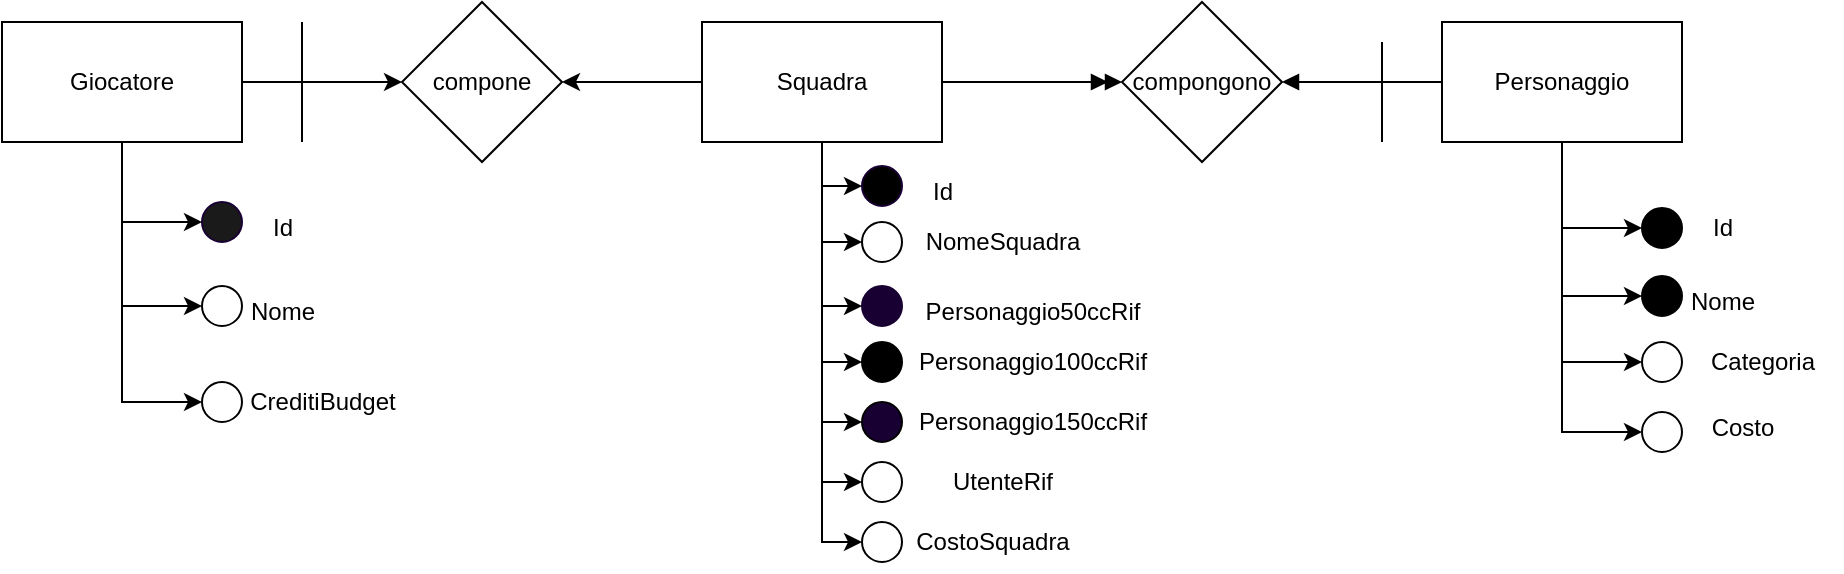 <mxfile version="24.1.0" type="device">
  <diagram name="Pagina-1" id="-MVrwELJsgAgIXyly0wF">
    <mxGraphModel dx="1877" dy="655" grid="1" gridSize="10" guides="1" tooltips="1" connect="1" arrows="1" fold="1" page="1" pageScale="1" pageWidth="827" pageHeight="1169" math="0" shadow="0">
      <root>
        <mxCell id="0" />
        <mxCell id="1" parent="0" />
        <mxCell id="JPYUiOiGbo7IQ6j7rUsW-7" style="edgeStyle=orthogonalEdgeStyle;rounded=0;orthogonalLoop=1;jettySize=auto;html=1;entryX=0;entryY=0.5;entryDx=0;entryDy=0;" edge="1" parent="1" source="JPYUiOiGbo7IQ6j7rUsW-2" target="JPYUiOiGbo7IQ6j7rUsW-5">
          <mxGeometry relative="1" as="geometry" />
        </mxCell>
        <mxCell id="JPYUiOiGbo7IQ6j7rUsW-15" style="edgeStyle=orthogonalEdgeStyle;rounded=0;orthogonalLoop=1;jettySize=auto;html=1;entryX=0;entryY=0.5;entryDx=0;entryDy=0;" edge="1" parent="1" source="JPYUiOiGbo7IQ6j7rUsW-2" target="JPYUiOiGbo7IQ6j7rUsW-11">
          <mxGeometry relative="1" as="geometry" />
        </mxCell>
        <mxCell id="JPYUiOiGbo7IQ6j7rUsW-18" style="edgeStyle=orthogonalEdgeStyle;rounded=0;orthogonalLoop=1;jettySize=auto;html=1;entryX=0;entryY=0.5;entryDx=0;entryDy=0;" edge="1" parent="1" source="JPYUiOiGbo7IQ6j7rUsW-2" target="JPYUiOiGbo7IQ6j7rUsW-13">
          <mxGeometry relative="1" as="geometry" />
        </mxCell>
        <mxCell id="JPYUiOiGbo7IQ6j7rUsW-25" style="edgeStyle=orthogonalEdgeStyle;rounded=0;orthogonalLoop=1;jettySize=auto;html=1;entryX=0;entryY=0.5;entryDx=0;entryDy=0;" edge="1" parent="1" source="JPYUiOiGbo7IQ6j7rUsW-2" target="JPYUiOiGbo7IQ6j7rUsW-23">
          <mxGeometry relative="1" as="geometry" />
        </mxCell>
        <mxCell id="JPYUiOiGbo7IQ6j7rUsW-2" value="Giocatore" style="rounded=0;whiteSpace=wrap;html=1;" vertex="1" parent="1">
          <mxGeometry x="-30" y="210" width="120" height="60" as="geometry" />
        </mxCell>
        <mxCell id="JPYUiOiGbo7IQ6j7rUsW-9" style="edgeStyle=orthogonalEdgeStyle;rounded=0;orthogonalLoop=1;jettySize=auto;html=1;entryX=1;entryY=0.5;entryDx=0;entryDy=0;endArrow=block;endFill=1;" edge="1" parent="1" source="JPYUiOiGbo7IQ6j7rUsW-3" target="JPYUiOiGbo7IQ6j7rUsW-6">
          <mxGeometry relative="1" as="geometry" />
        </mxCell>
        <mxCell id="JPYUiOiGbo7IQ6j7rUsW-52" style="edgeStyle=orthogonalEdgeStyle;rounded=0;orthogonalLoop=1;jettySize=auto;html=1;entryX=0;entryY=0.5;entryDx=0;entryDy=0;" edge="1" parent="1" source="JPYUiOiGbo7IQ6j7rUsW-3" target="JPYUiOiGbo7IQ6j7rUsW-35">
          <mxGeometry relative="1" as="geometry" />
        </mxCell>
        <mxCell id="JPYUiOiGbo7IQ6j7rUsW-53" style="edgeStyle=orthogonalEdgeStyle;rounded=0;orthogonalLoop=1;jettySize=auto;html=1;entryX=0;entryY=0.5;entryDx=0;entryDy=0;" edge="1" parent="1" source="JPYUiOiGbo7IQ6j7rUsW-3" target="JPYUiOiGbo7IQ6j7rUsW-37">
          <mxGeometry relative="1" as="geometry" />
        </mxCell>
        <mxCell id="JPYUiOiGbo7IQ6j7rUsW-54" style="edgeStyle=orthogonalEdgeStyle;rounded=0;orthogonalLoop=1;jettySize=auto;html=1;entryX=0;entryY=0.5;entryDx=0;entryDy=0;" edge="1" parent="1" source="JPYUiOiGbo7IQ6j7rUsW-3" target="JPYUiOiGbo7IQ6j7rUsW-39">
          <mxGeometry relative="1" as="geometry" />
        </mxCell>
        <mxCell id="JPYUiOiGbo7IQ6j7rUsW-55" style="edgeStyle=orthogonalEdgeStyle;rounded=0;orthogonalLoop=1;jettySize=auto;html=1;entryX=0;entryY=0.5;entryDx=0;entryDy=0;" edge="1" parent="1" source="JPYUiOiGbo7IQ6j7rUsW-3" target="JPYUiOiGbo7IQ6j7rUsW-41">
          <mxGeometry relative="1" as="geometry" />
        </mxCell>
        <mxCell id="JPYUiOiGbo7IQ6j7rUsW-3" value="Personaggio" style="rounded=0;whiteSpace=wrap;html=1;" vertex="1" parent="1">
          <mxGeometry x="690" y="210" width="120" height="60" as="geometry" />
        </mxCell>
        <mxCell id="JPYUiOiGbo7IQ6j7rUsW-8" style="edgeStyle=orthogonalEdgeStyle;rounded=0;orthogonalLoop=1;jettySize=auto;html=1;entryX=1;entryY=0.5;entryDx=0;entryDy=0;" edge="1" parent="1" source="JPYUiOiGbo7IQ6j7rUsW-4" target="JPYUiOiGbo7IQ6j7rUsW-5">
          <mxGeometry relative="1" as="geometry" />
        </mxCell>
        <mxCell id="JPYUiOiGbo7IQ6j7rUsW-10" style="edgeStyle=orthogonalEdgeStyle;rounded=0;orthogonalLoop=1;jettySize=auto;html=1;entryX=0;entryY=0.5;entryDx=0;entryDy=0;endArrow=doubleBlock;endFill=1;" edge="1" parent="1" source="JPYUiOiGbo7IQ6j7rUsW-4" target="JPYUiOiGbo7IQ6j7rUsW-6">
          <mxGeometry relative="1" as="geometry" />
        </mxCell>
        <mxCell id="JPYUiOiGbo7IQ6j7rUsW-43" style="edgeStyle=orthogonalEdgeStyle;rounded=0;orthogonalLoop=1;jettySize=auto;html=1;entryX=0;entryY=0.5;entryDx=0;entryDy=0;" edge="1" parent="1" source="JPYUiOiGbo7IQ6j7rUsW-4" target="JPYUiOiGbo7IQ6j7rUsW-19">
          <mxGeometry relative="1" as="geometry" />
        </mxCell>
        <mxCell id="JPYUiOiGbo7IQ6j7rUsW-44" style="edgeStyle=orthogonalEdgeStyle;rounded=0;orthogonalLoop=1;jettySize=auto;html=1;entryX=0;entryY=0.5;entryDx=0;entryDy=0;" edge="1" parent="1" source="JPYUiOiGbo7IQ6j7rUsW-4" target="JPYUiOiGbo7IQ6j7rUsW-21">
          <mxGeometry relative="1" as="geometry" />
        </mxCell>
        <mxCell id="JPYUiOiGbo7IQ6j7rUsW-45" style="edgeStyle=orthogonalEdgeStyle;rounded=0;orthogonalLoop=1;jettySize=auto;html=1;entryX=0;entryY=0.5;entryDx=0;entryDy=0;" edge="1" parent="1" source="JPYUiOiGbo7IQ6j7rUsW-4" target="JPYUiOiGbo7IQ6j7rUsW-26">
          <mxGeometry relative="1" as="geometry" />
        </mxCell>
        <mxCell id="JPYUiOiGbo7IQ6j7rUsW-46" style="edgeStyle=orthogonalEdgeStyle;rounded=0;orthogonalLoop=1;jettySize=auto;html=1;entryX=0;entryY=0.5;entryDx=0;entryDy=0;" edge="1" parent="1" source="JPYUiOiGbo7IQ6j7rUsW-4" target="JPYUiOiGbo7IQ6j7rUsW-28">
          <mxGeometry relative="1" as="geometry" />
        </mxCell>
        <mxCell id="JPYUiOiGbo7IQ6j7rUsW-47" style="edgeStyle=orthogonalEdgeStyle;rounded=0;orthogonalLoop=1;jettySize=auto;html=1;entryX=0;entryY=0.5;entryDx=0;entryDy=0;" edge="1" parent="1" source="JPYUiOiGbo7IQ6j7rUsW-4" target="JPYUiOiGbo7IQ6j7rUsW-30">
          <mxGeometry relative="1" as="geometry" />
        </mxCell>
        <mxCell id="JPYUiOiGbo7IQ6j7rUsW-48" style="edgeStyle=orthogonalEdgeStyle;rounded=0;orthogonalLoop=1;jettySize=auto;html=1;entryX=0;entryY=0.5;entryDx=0;entryDy=0;" edge="1" parent="1" source="JPYUiOiGbo7IQ6j7rUsW-4" target="JPYUiOiGbo7IQ6j7rUsW-34">
          <mxGeometry relative="1" as="geometry" />
        </mxCell>
        <mxCell id="JPYUiOiGbo7IQ6j7rUsW-51" style="edgeStyle=orthogonalEdgeStyle;rounded=0;orthogonalLoop=1;jettySize=auto;html=1;entryX=0;entryY=0.5;entryDx=0;entryDy=0;" edge="1" parent="1" source="JPYUiOiGbo7IQ6j7rUsW-4" target="JPYUiOiGbo7IQ6j7rUsW-49">
          <mxGeometry relative="1" as="geometry" />
        </mxCell>
        <mxCell id="JPYUiOiGbo7IQ6j7rUsW-4" value="Squadra" style="rounded=0;whiteSpace=wrap;html=1;" vertex="1" parent="1">
          <mxGeometry x="320" y="210" width="120" height="60" as="geometry" />
        </mxCell>
        <mxCell id="JPYUiOiGbo7IQ6j7rUsW-5" value="compone" style="rhombus;whiteSpace=wrap;html=1;" vertex="1" parent="1">
          <mxGeometry x="170" y="200" width="80" height="80" as="geometry" />
        </mxCell>
        <mxCell id="JPYUiOiGbo7IQ6j7rUsW-6" value="compongono" style="rhombus;whiteSpace=wrap;html=1;" vertex="1" parent="1">
          <mxGeometry x="530" y="200" width="80" height="80" as="geometry" />
        </mxCell>
        <mxCell id="JPYUiOiGbo7IQ6j7rUsW-11" value="" style="ellipse;whiteSpace=wrap;html=1;aspect=fixed;strokeColor=#190033;fillColor=#1A1A1A;" vertex="1" parent="1">
          <mxGeometry x="70" y="300" width="20" height="20" as="geometry" />
        </mxCell>
        <mxCell id="JPYUiOiGbo7IQ6j7rUsW-12" value="Id" style="text;html=1;align=center;verticalAlign=middle;resizable=0;points=[];autosize=1;strokeColor=none;fillColor=none;" vertex="1" parent="1">
          <mxGeometry x="95" y="298" width="30" height="30" as="geometry" />
        </mxCell>
        <mxCell id="JPYUiOiGbo7IQ6j7rUsW-13" value="" style="ellipse;whiteSpace=wrap;html=1;aspect=fixed;" vertex="1" parent="1">
          <mxGeometry x="70" y="342" width="20" height="20" as="geometry" />
        </mxCell>
        <mxCell id="JPYUiOiGbo7IQ6j7rUsW-14" value="Nome" style="text;html=1;align=center;verticalAlign=middle;resizable=0;points=[];autosize=1;strokeColor=none;fillColor=none;" vertex="1" parent="1">
          <mxGeometry x="80" y="340" width="60" height="30" as="geometry" />
        </mxCell>
        <mxCell id="JPYUiOiGbo7IQ6j7rUsW-16" value="" style="endArrow=none;html=1;rounded=0;" edge="1" parent="1">
          <mxGeometry width="50" height="50" relative="1" as="geometry">
            <mxPoint x="660" y="270" as="sourcePoint" />
            <mxPoint x="660" y="220" as="targetPoint" />
            <Array as="points">
              <mxPoint x="660" y="240" />
            </Array>
          </mxGeometry>
        </mxCell>
        <mxCell id="JPYUiOiGbo7IQ6j7rUsW-17" value="" style="endArrow=none;html=1;rounded=0;" edge="1" parent="1">
          <mxGeometry width="50" height="50" relative="1" as="geometry">
            <mxPoint x="120" y="270" as="sourcePoint" />
            <mxPoint x="120" y="210" as="targetPoint" />
          </mxGeometry>
        </mxCell>
        <mxCell id="JPYUiOiGbo7IQ6j7rUsW-19" value="" style="ellipse;whiteSpace=wrap;html=1;aspect=fixed;strokeColor=#190033;fillColor=#000000;" vertex="1" parent="1">
          <mxGeometry x="400" y="282" width="20" height="20" as="geometry" />
        </mxCell>
        <mxCell id="JPYUiOiGbo7IQ6j7rUsW-20" value="Id" style="text;html=1;align=center;verticalAlign=middle;resizable=0;points=[];autosize=1;strokeColor=none;fillColor=none;" vertex="1" parent="1">
          <mxGeometry x="425" y="280" width="30" height="30" as="geometry" />
        </mxCell>
        <mxCell id="JPYUiOiGbo7IQ6j7rUsW-21" value="" style="ellipse;whiteSpace=wrap;html=1;aspect=fixed;" vertex="1" parent="1">
          <mxGeometry x="400" y="310" width="20" height="20" as="geometry" />
        </mxCell>
        <mxCell id="JPYUiOiGbo7IQ6j7rUsW-22" value="NomeSquadra" style="text;html=1;align=center;verticalAlign=middle;resizable=0;points=[];autosize=1;strokeColor=none;fillColor=none;" vertex="1" parent="1">
          <mxGeometry x="420" y="305" width="100" height="30" as="geometry" />
        </mxCell>
        <mxCell id="JPYUiOiGbo7IQ6j7rUsW-23" value="" style="ellipse;whiteSpace=wrap;html=1;aspect=fixed;" vertex="1" parent="1">
          <mxGeometry x="70" y="390" width="20" height="20" as="geometry" />
        </mxCell>
        <mxCell id="JPYUiOiGbo7IQ6j7rUsW-24" value="CreditiBudget" style="text;html=1;align=center;verticalAlign=middle;resizable=0;points=[];autosize=1;strokeColor=none;fillColor=none;" vertex="1" parent="1">
          <mxGeometry x="80" y="385" width="100" height="30" as="geometry" />
        </mxCell>
        <mxCell id="JPYUiOiGbo7IQ6j7rUsW-26" value="" style="ellipse;whiteSpace=wrap;html=1;aspect=fixed;strokeColor=#190033;fillColor=#190033;" vertex="1" parent="1">
          <mxGeometry x="400" y="342" width="20" height="20" as="geometry" />
        </mxCell>
        <mxCell id="JPYUiOiGbo7IQ6j7rUsW-27" value="Personaggio50ccRif" style="text;html=1;align=center;verticalAlign=middle;resizable=0;points=[];autosize=1;strokeColor=none;fillColor=none;" vertex="1" parent="1">
          <mxGeometry x="420" y="340" width="130" height="30" as="geometry" />
        </mxCell>
        <mxCell id="JPYUiOiGbo7IQ6j7rUsW-28" value="" style="ellipse;whiteSpace=wrap;html=1;aspect=fixed;fillColor=#000000;" vertex="1" parent="1">
          <mxGeometry x="400" y="370" width="20" height="20" as="geometry" />
        </mxCell>
        <mxCell id="JPYUiOiGbo7IQ6j7rUsW-29" value="Personaggio100ccRif" style="text;html=1;align=center;verticalAlign=middle;resizable=0;points=[];autosize=1;strokeColor=none;fillColor=none;" vertex="1" parent="1">
          <mxGeometry x="415" y="365" width="140" height="30" as="geometry" />
        </mxCell>
        <mxCell id="JPYUiOiGbo7IQ6j7rUsW-30" value="" style="ellipse;whiteSpace=wrap;html=1;aspect=fixed;fillColor=#190033;" vertex="1" parent="1">
          <mxGeometry x="400" y="400" width="20" height="20" as="geometry" />
        </mxCell>
        <mxCell id="JPYUiOiGbo7IQ6j7rUsW-31" value="Personaggio150ccRif" style="text;html=1;align=center;verticalAlign=middle;resizable=0;points=[];autosize=1;strokeColor=none;fillColor=none;" vertex="1" parent="1">
          <mxGeometry x="415" y="395" width="140" height="30" as="geometry" />
        </mxCell>
        <mxCell id="JPYUiOiGbo7IQ6j7rUsW-33" value="UtenteRif" style="text;html=1;align=center;verticalAlign=middle;resizable=0;points=[];autosize=1;strokeColor=none;fillColor=none;" vertex="1" parent="1">
          <mxGeometry x="435" y="425" width="70" height="30" as="geometry" />
        </mxCell>
        <mxCell id="JPYUiOiGbo7IQ6j7rUsW-34" value="" style="ellipse;whiteSpace=wrap;html=1;aspect=fixed;" vertex="1" parent="1">
          <mxGeometry x="400" y="430" width="20" height="20" as="geometry" />
        </mxCell>
        <mxCell id="JPYUiOiGbo7IQ6j7rUsW-35" value="" style="ellipse;whiteSpace=wrap;html=1;aspect=fixed;strokeColor=#000000;fillColor=#000000;" vertex="1" parent="1">
          <mxGeometry x="790" y="303" width="20" height="20" as="geometry" />
        </mxCell>
        <mxCell id="JPYUiOiGbo7IQ6j7rUsW-36" value="Id" style="text;html=1;align=center;verticalAlign=middle;resizable=0;points=[];autosize=1;strokeColor=none;fillColor=none;" vertex="1" parent="1">
          <mxGeometry x="815" y="298" width="30" height="30" as="geometry" />
        </mxCell>
        <mxCell id="JPYUiOiGbo7IQ6j7rUsW-37" value="" style="ellipse;whiteSpace=wrap;html=1;aspect=fixed;strokeColor=#000000;fillColor=#000000;" vertex="1" parent="1">
          <mxGeometry x="790" y="337" width="20" height="20" as="geometry" />
        </mxCell>
        <mxCell id="JPYUiOiGbo7IQ6j7rUsW-38" value="Nome" style="text;html=1;align=center;verticalAlign=middle;resizable=0;points=[];autosize=1;strokeColor=none;fillColor=none;" vertex="1" parent="1">
          <mxGeometry x="800" y="335" width="60" height="30" as="geometry" />
        </mxCell>
        <mxCell id="JPYUiOiGbo7IQ6j7rUsW-39" value="" style="ellipse;whiteSpace=wrap;html=1;aspect=fixed;" vertex="1" parent="1">
          <mxGeometry x="790" y="370" width="20" height="20" as="geometry" />
        </mxCell>
        <mxCell id="JPYUiOiGbo7IQ6j7rUsW-40" value="Categoria" style="text;html=1;align=center;verticalAlign=middle;resizable=0;points=[];autosize=1;strokeColor=none;fillColor=none;" vertex="1" parent="1">
          <mxGeometry x="810" y="365" width="80" height="30" as="geometry" />
        </mxCell>
        <mxCell id="JPYUiOiGbo7IQ6j7rUsW-41" value="" style="ellipse;whiteSpace=wrap;html=1;aspect=fixed;" vertex="1" parent="1">
          <mxGeometry x="790" y="405" width="20" height="20" as="geometry" />
        </mxCell>
        <mxCell id="JPYUiOiGbo7IQ6j7rUsW-42" value="Costo" style="text;html=1;align=center;verticalAlign=middle;resizable=0;points=[];autosize=1;strokeColor=none;fillColor=none;" vertex="1" parent="1">
          <mxGeometry x="815" y="398" width="50" height="30" as="geometry" />
        </mxCell>
        <mxCell id="JPYUiOiGbo7IQ6j7rUsW-49" value="" style="ellipse;whiteSpace=wrap;html=1;aspect=fixed;" vertex="1" parent="1">
          <mxGeometry x="400" y="460" width="20" height="20" as="geometry" />
        </mxCell>
        <mxCell id="JPYUiOiGbo7IQ6j7rUsW-50" value="CostoSquadra" style="text;html=1;align=center;verticalAlign=middle;resizable=0;points=[];autosize=1;strokeColor=none;fillColor=none;" vertex="1" parent="1">
          <mxGeometry x="415" y="455" width="100" height="30" as="geometry" />
        </mxCell>
      </root>
    </mxGraphModel>
  </diagram>
</mxfile>
